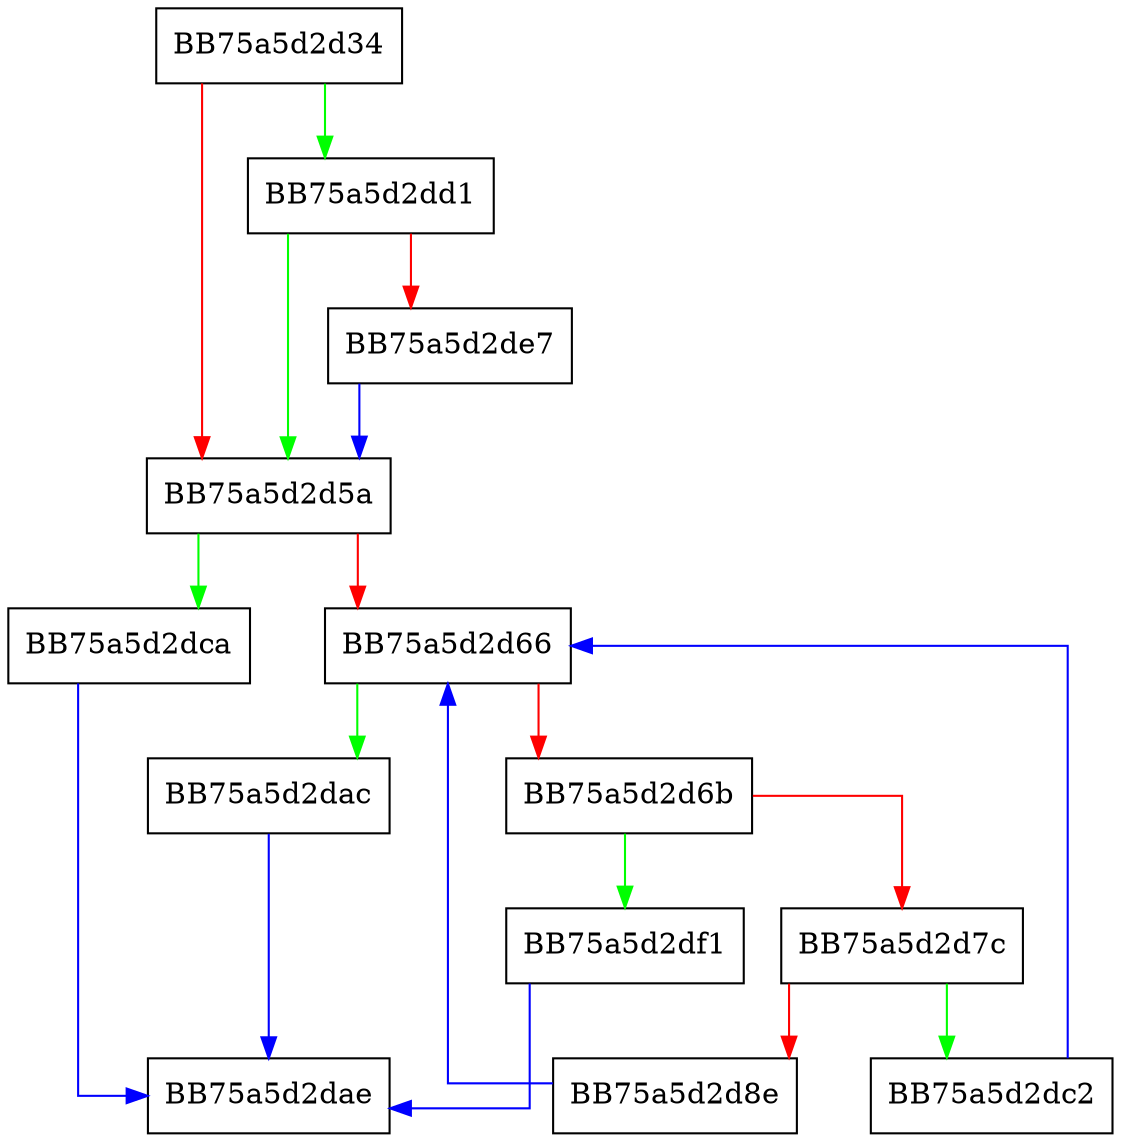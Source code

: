 digraph RawRead {
  node [shape="box"];
  graph [splines=ortho];
  BB75a5d2d34 -> BB75a5d2dd1 [color="green"];
  BB75a5d2d34 -> BB75a5d2d5a [color="red"];
  BB75a5d2d5a -> BB75a5d2dca [color="green"];
  BB75a5d2d5a -> BB75a5d2d66 [color="red"];
  BB75a5d2d66 -> BB75a5d2dac [color="green"];
  BB75a5d2d66 -> BB75a5d2d6b [color="red"];
  BB75a5d2d6b -> BB75a5d2df1 [color="green"];
  BB75a5d2d6b -> BB75a5d2d7c [color="red"];
  BB75a5d2d7c -> BB75a5d2dc2 [color="green"];
  BB75a5d2d7c -> BB75a5d2d8e [color="red"];
  BB75a5d2d8e -> BB75a5d2d66 [color="blue"];
  BB75a5d2dac -> BB75a5d2dae [color="blue"];
  BB75a5d2dc2 -> BB75a5d2d66 [color="blue"];
  BB75a5d2dca -> BB75a5d2dae [color="blue"];
  BB75a5d2dd1 -> BB75a5d2d5a [color="green"];
  BB75a5d2dd1 -> BB75a5d2de7 [color="red"];
  BB75a5d2de7 -> BB75a5d2d5a [color="blue"];
  BB75a5d2df1 -> BB75a5d2dae [color="blue"];
}